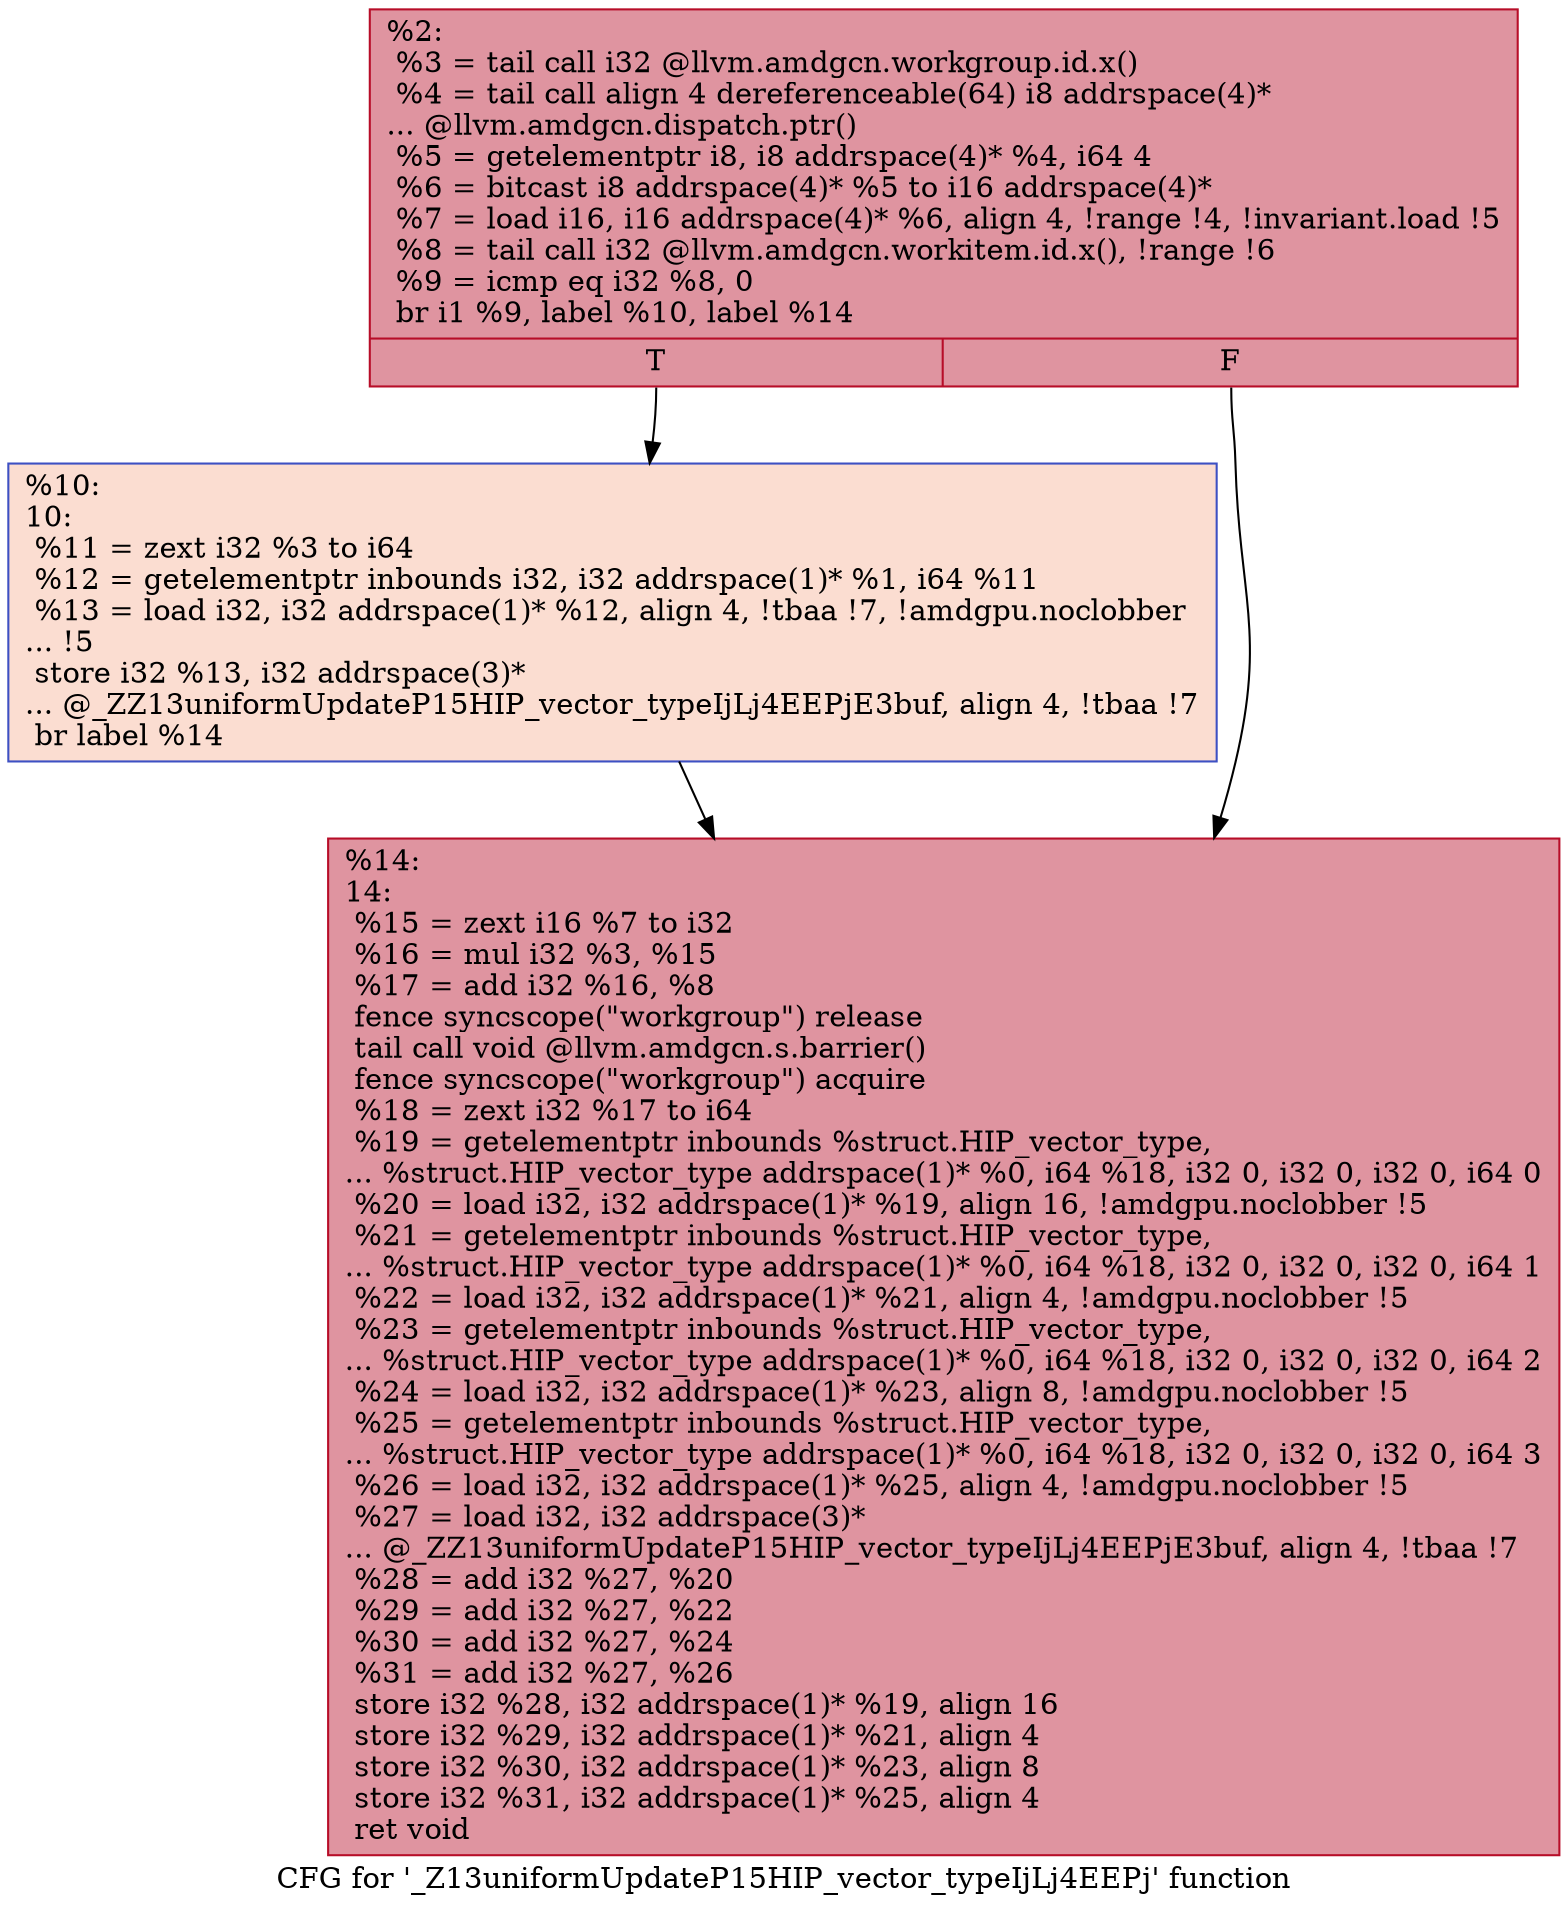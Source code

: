 digraph "CFG for '_Z13uniformUpdateP15HIP_vector_typeIjLj4EEPj' function" {
	label="CFG for '_Z13uniformUpdateP15HIP_vector_typeIjLj4EEPj' function";

	Node0x5195420 [shape=record,color="#b70d28ff", style=filled, fillcolor="#b70d2870",label="{%2:\l  %3 = tail call i32 @llvm.amdgcn.workgroup.id.x()\l  %4 = tail call align 4 dereferenceable(64) i8 addrspace(4)*\l... @llvm.amdgcn.dispatch.ptr()\l  %5 = getelementptr i8, i8 addrspace(4)* %4, i64 4\l  %6 = bitcast i8 addrspace(4)* %5 to i16 addrspace(4)*\l  %7 = load i16, i16 addrspace(4)* %6, align 4, !range !4, !invariant.load !5\l  %8 = tail call i32 @llvm.amdgcn.workitem.id.x(), !range !6\l  %9 = icmp eq i32 %8, 0\l  br i1 %9, label %10, label %14\l|{<s0>T|<s1>F}}"];
	Node0x5195420:s0 -> Node0x51958d0;
	Node0x5195420:s1 -> Node0x5197230;
	Node0x51958d0 [shape=record,color="#3d50c3ff", style=filled, fillcolor="#f7b39670",label="{%10:\l10:                                               \l  %11 = zext i32 %3 to i64\l  %12 = getelementptr inbounds i32, i32 addrspace(1)* %1, i64 %11\l  %13 = load i32, i32 addrspace(1)* %12, align 4, !tbaa !7, !amdgpu.noclobber\l... !5\l  store i32 %13, i32 addrspace(3)*\l... @_ZZ13uniformUpdateP15HIP_vector_typeIjLj4EEPjE3buf, align 4, !tbaa !7\l  br label %14\l}"];
	Node0x51958d0 -> Node0x5197230;
	Node0x5197230 [shape=record,color="#b70d28ff", style=filled, fillcolor="#b70d2870",label="{%14:\l14:                                               \l  %15 = zext i16 %7 to i32\l  %16 = mul i32 %3, %15\l  %17 = add i32 %16, %8\l  fence syncscope(\"workgroup\") release\l  tail call void @llvm.amdgcn.s.barrier()\l  fence syncscope(\"workgroup\") acquire\l  %18 = zext i32 %17 to i64\l  %19 = getelementptr inbounds %struct.HIP_vector_type,\l... %struct.HIP_vector_type addrspace(1)* %0, i64 %18, i32 0, i32 0, i32 0, i64 0\l  %20 = load i32, i32 addrspace(1)* %19, align 16, !amdgpu.noclobber !5\l  %21 = getelementptr inbounds %struct.HIP_vector_type,\l... %struct.HIP_vector_type addrspace(1)* %0, i64 %18, i32 0, i32 0, i32 0, i64 1\l  %22 = load i32, i32 addrspace(1)* %21, align 4, !amdgpu.noclobber !5\l  %23 = getelementptr inbounds %struct.HIP_vector_type,\l... %struct.HIP_vector_type addrspace(1)* %0, i64 %18, i32 0, i32 0, i32 0, i64 2\l  %24 = load i32, i32 addrspace(1)* %23, align 8, !amdgpu.noclobber !5\l  %25 = getelementptr inbounds %struct.HIP_vector_type,\l... %struct.HIP_vector_type addrspace(1)* %0, i64 %18, i32 0, i32 0, i32 0, i64 3\l  %26 = load i32, i32 addrspace(1)* %25, align 4, !amdgpu.noclobber !5\l  %27 = load i32, i32 addrspace(3)*\l... @_ZZ13uniformUpdateP15HIP_vector_typeIjLj4EEPjE3buf, align 4, !tbaa !7\l  %28 = add i32 %27, %20\l  %29 = add i32 %27, %22\l  %30 = add i32 %27, %24\l  %31 = add i32 %27, %26\l  store i32 %28, i32 addrspace(1)* %19, align 16\l  store i32 %29, i32 addrspace(1)* %21, align 4\l  store i32 %30, i32 addrspace(1)* %23, align 8\l  store i32 %31, i32 addrspace(1)* %25, align 4\l  ret void\l}"];
}
